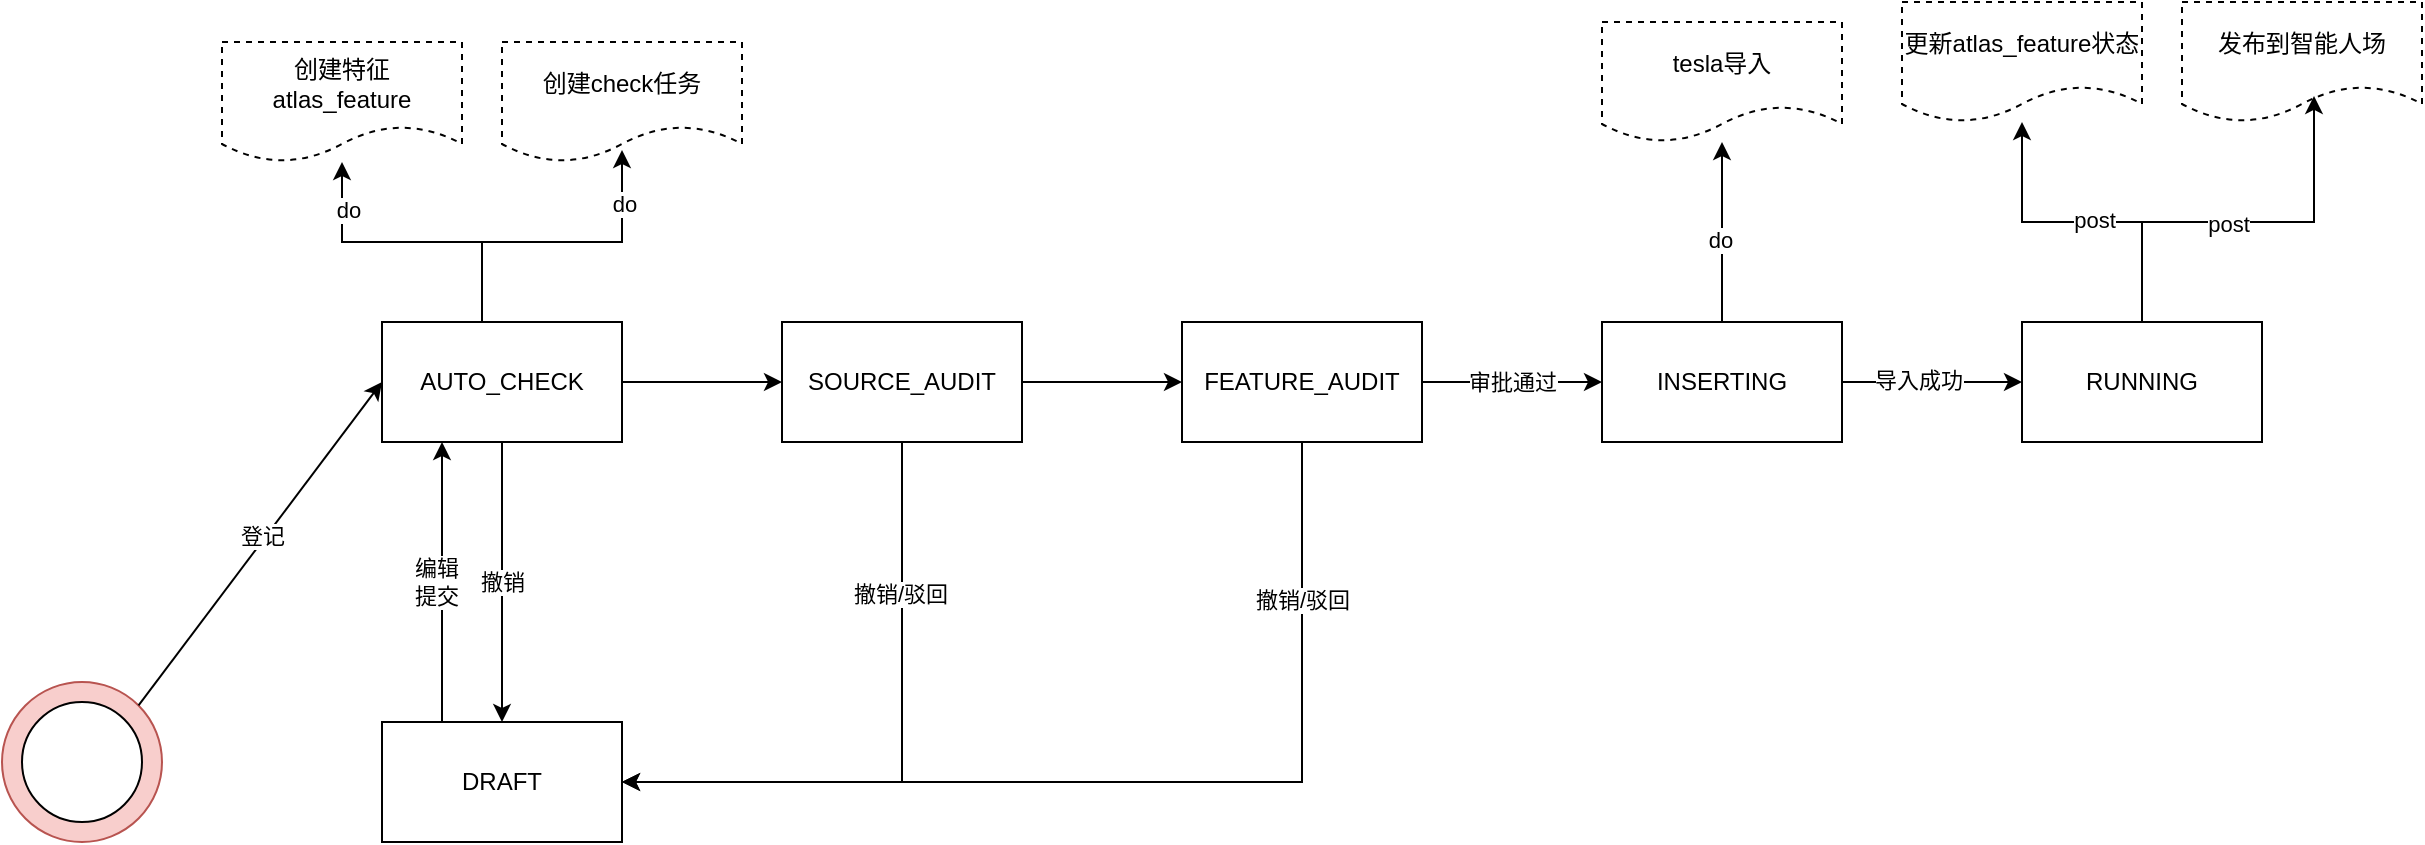 <mxfile version="14.6.0" type="github">
  <diagram id="pWVgIorgCEQsXyrbZfvu" name="Page-1">
    <mxGraphModel dx="1255" dy="2012" grid="1" gridSize="10" guides="1" tooltips="1" connect="1" arrows="1" fold="1" page="1" pageScale="1" pageWidth="827" pageHeight="1169" math="0" shadow="0">
      <root>
        <mxCell id="0" />
        <mxCell id="1" parent="0" />
        <mxCell id="c6ffai6J4IfeZ5ahLLE4-14" value="" style="edgeStyle=orthogonalEdgeStyle;rounded=0;orthogonalLoop=1;jettySize=auto;html=1;" parent="1" source="c6ffai6J4IfeZ5ahLLE4-1" target="c6ffai6J4IfeZ5ahLLE4-13" edge="1">
          <mxGeometry relative="1" as="geometry">
            <Array as="points">
              <mxPoint x="320" y="90" />
              <mxPoint x="250" y="90" />
            </Array>
          </mxGeometry>
        </mxCell>
        <mxCell id="mTs4i2KGGRuWr2ubLSMz-3" value="do" style="edgeLabel;html=1;align=center;verticalAlign=middle;resizable=0;points=[];" parent="c6ffai6J4IfeZ5ahLLE4-14" vertex="1" connectable="0">
          <mxGeometry x="0.68" y="-3" relative="1" as="geometry">
            <mxPoint as="offset" />
          </mxGeometry>
        </mxCell>
        <mxCell id="c6ffai6J4IfeZ5ahLLE4-16" value="" style="edgeStyle=orthogonalEdgeStyle;rounded=0;orthogonalLoop=1;jettySize=auto;html=1;" parent="1" source="c6ffai6J4IfeZ5ahLLE4-1" target="c6ffai6J4IfeZ5ahLLE4-15" edge="1">
          <mxGeometry relative="1" as="geometry" />
        </mxCell>
        <mxCell id="c6ffai6J4IfeZ5ahLLE4-20" value="" style="edgeStyle=orthogonalEdgeStyle;rounded=0;orthogonalLoop=1;jettySize=auto;html=1;" parent="1" source="c6ffai6J4IfeZ5ahLLE4-1" target="c6ffai6J4IfeZ5ahLLE4-19" edge="1">
          <mxGeometry relative="1" as="geometry" />
        </mxCell>
        <mxCell id="c6ffai6J4IfeZ5ahLLE4-25" value="撤销" style="edgeLabel;html=1;align=center;verticalAlign=middle;resizable=0;points=[];" parent="c6ffai6J4IfeZ5ahLLE4-20" vertex="1" connectable="0">
          <mxGeometry relative="1" as="geometry">
            <mxPoint as="offset" />
          </mxGeometry>
        </mxCell>
        <mxCell id="c6ffai6J4IfeZ5ahLLE4-1" value="AUTO_CHECK" style="rounded=0;whiteSpace=wrap;html=1;" parent="1" vertex="1">
          <mxGeometry x="270" y="130" width="120" height="60" as="geometry" />
        </mxCell>
        <mxCell id="c6ffai6J4IfeZ5ahLLE4-4" value="" style="group" parent="1" vertex="1" connectable="0">
          <mxGeometry x="80" y="310" width="80" height="80" as="geometry" />
        </mxCell>
        <mxCell id="c6ffai6J4IfeZ5ahLLE4-2" value="" style="ellipse;whiteSpace=wrap;html=1;aspect=fixed;fillColor=#f8cecc;strokeColor=#b85450;" parent="c6ffai6J4IfeZ5ahLLE4-4" vertex="1">
          <mxGeometry width="80" height="80" as="geometry" />
        </mxCell>
        <mxCell id="c6ffai6J4IfeZ5ahLLE4-3" value="" style="ellipse;whiteSpace=wrap;html=1;aspect=fixed;" parent="c6ffai6J4IfeZ5ahLLE4-4" vertex="1">
          <mxGeometry x="10" y="10" width="60" height="60" as="geometry" />
        </mxCell>
        <mxCell id="c6ffai6J4IfeZ5ahLLE4-5" value="" style="endArrow=classic;html=1;exitX=1;exitY=0;exitDx=0;exitDy=0;entryX=0;entryY=0.5;entryDx=0;entryDy=0;" parent="1" source="c6ffai6J4IfeZ5ahLLE4-2" target="c6ffai6J4IfeZ5ahLLE4-1" edge="1">
          <mxGeometry width="50" height="50" relative="1" as="geometry">
            <mxPoint x="280" y="400" as="sourcePoint" />
            <mxPoint x="330" y="350" as="targetPoint" />
          </mxGeometry>
        </mxCell>
        <mxCell id="c6ffai6J4IfeZ5ahLLE4-6" value="登记" style="edgeLabel;html=1;align=center;verticalAlign=middle;resizable=0;points=[];" parent="c6ffai6J4IfeZ5ahLLE4-5" vertex="1" connectable="0">
          <mxGeometry x="0.036" y="2" relative="1" as="geometry">
            <mxPoint as="offset" />
          </mxGeometry>
        </mxCell>
        <mxCell id="c6ffai6J4IfeZ5ahLLE4-13" value="创建特征&lt;br&gt;atlas_feature" style="shape=document;whiteSpace=wrap;html=1;boundedLbl=1;rounded=0;dashed=1;" parent="1" vertex="1">
          <mxGeometry x="190" y="-10" width="120" height="60" as="geometry" />
        </mxCell>
        <mxCell id="c6ffai6J4IfeZ5ahLLE4-18" value="" style="edgeStyle=orthogonalEdgeStyle;rounded=0;orthogonalLoop=1;jettySize=auto;html=1;" parent="1" source="c6ffai6J4IfeZ5ahLLE4-15" target="c6ffai6J4IfeZ5ahLLE4-17" edge="1">
          <mxGeometry relative="1" as="geometry" />
        </mxCell>
        <mxCell id="c6ffai6J4IfeZ5ahLLE4-22" value="" style="edgeStyle=orthogonalEdgeStyle;rounded=0;orthogonalLoop=1;jettySize=auto;html=1;entryX=1;entryY=0.5;entryDx=0;entryDy=0;" parent="1" source="c6ffai6J4IfeZ5ahLLE4-15" target="c6ffai6J4IfeZ5ahLLE4-19" edge="1">
          <mxGeometry relative="1" as="geometry">
            <mxPoint x="530" y="270" as="targetPoint" />
            <Array as="points">
              <mxPoint x="530" y="360" />
            </Array>
          </mxGeometry>
        </mxCell>
        <mxCell id="c6ffai6J4IfeZ5ahLLE4-26" value="撤销/驳回" style="edgeLabel;html=1;align=center;verticalAlign=middle;resizable=0;points=[];" parent="c6ffai6J4IfeZ5ahLLE4-22" vertex="1" connectable="0">
          <mxGeometry x="-0.51" y="-1" relative="1" as="geometry">
            <mxPoint as="offset" />
          </mxGeometry>
        </mxCell>
        <mxCell id="c6ffai6J4IfeZ5ahLLE4-15" value="SOURCE_AUDIT" style="rounded=0;whiteSpace=wrap;html=1;" parent="1" vertex="1">
          <mxGeometry x="470" y="130" width="120" height="60" as="geometry" />
        </mxCell>
        <mxCell id="c6ffai6J4IfeZ5ahLLE4-24" value="" style="edgeStyle=orthogonalEdgeStyle;rounded=0;orthogonalLoop=1;jettySize=auto;html=1;entryX=1;entryY=0.5;entryDx=0;entryDy=0;" parent="1" source="c6ffai6J4IfeZ5ahLLE4-17" target="c6ffai6J4IfeZ5ahLLE4-19" edge="1">
          <mxGeometry relative="1" as="geometry">
            <mxPoint x="730" y="270" as="targetPoint" />
            <Array as="points">
              <mxPoint x="730" y="360" />
            </Array>
          </mxGeometry>
        </mxCell>
        <mxCell id="c6ffai6J4IfeZ5ahLLE4-27" value="撤销/驳回" style="edgeLabel;html=1;align=center;verticalAlign=middle;resizable=0;points=[];" parent="c6ffai6J4IfeZ5ahLLE4-24" vertex="1" connectable="0">
          <mxGeometry x="-0.69" relative="1" as="geometry">
            <mxPoint as="offset" />
          </mxGeometry>
        </mxCell>
        <mxCell id="c6ffai6J4IfeZ5ahLLE4-31" value="" style="edgeStyle=orthogonalEdgeStyle;rounded=0;orthogonalLoop=1;jettySize=auto;html=1;" parent="1" source="c6ffai6J4IfeZ5ahLLE4-17" target="c6ffai6J4IfeZ5ahLLE4-30" edge="1">
          <mxGeometry relative="1" as="geometry" />
        </mxCell>
        <mxCell id="c6ffai6J4IfeZ5ahLLE4-34" value="审批通过" style="edgeLabel;html=1;align=center;verticalAlign=middle;resizable=0;points=[];" parent="c6ffai6J4IfeZ5ahLLE4-31" vertex="1" connectable="0">
          <mxGeometry relative="1" as="geometry">
            <mxPoint as="offset" />
          </mxGeometry>
        </mxCell>
        <mxCell id="c6ffai6J4IfeZ5ahLLE4-17" value="FEATURE_AUDIT" style="rounded=0;whiteSpace=wrap;html=1;" parent="1" vertex="1">
          <mxGeometry x="670" y="130" width="120" height="60" as="geometry" />
        </mxCell>
        <mxCell id="BjAoX8LeDENds40LJaEB-2" value="" style="edgeStyle=orthogonalEdgeStyle;rounded=0;orthogonalLoop=1;jettySize=auto;html=1;entryX=0.25;entryY=1;entryDx=0;entryDy=0;" edge="1" parent="1" source="c6ffai6J4IfeZ5ahLLE4-19" target="c6ffai6J4IfeZ5ahLLE4-1">
          <mxGeometry relative="1" as="geometry">
            <mxPoint x="190" y="360" as="targetPoint" />
            <Array as="points">
              <mxPoint x="300" y="290" />
              <mxPoint x="300" y="290" />
            </Array>
          </mxGeometry>
        </mxCell>
        <mxCell id="BjAoX8LeDENds40LJaEB-3" value="编辑&lt;br&gt;提交" style="edgeLabel;html=1;align=center;verticalAlign=middle;resizable=0;points=[];" vertex="1" connectable="0" parent="BjAoX8LeDENds40LJaEB-2">
          <mxGeometry y="3" relative="1" as="geometry">
            <mxPoint as="offset" />
          </mxGeometry>
        </mxCell>
        <mxCell id="c6ffai6J4IfeZ5ahLLE4-19" value="DRAFT" style="rounded=0;whiteSpace=wrap;html=1;" parent="1" vertex="1">
          <mxGeometry x="270" y="330" width="120" height="60" as="geometry" />
        </mxCell>
        <mxCell id="c6ffai6J4IfeZ5ahLLE4-28" value="创建check任务" style="shape=document;whiteSpace=wrap;html=1;boundedLbl=1;rounded=0;dashed=1;" parent="1" vertex="1">
          <mxGeometry x="330" y="-10" width="120" height="60" as="geometry" />
        </mxCell>
        <mxCell id="c6ffai6J4IfeZ5ahLLE4-29" value="" style="edgeStyle=orthogonalEdgeStyle;rounded=0;orthogonalLoop=1;jettySize=auto;html=1;entryX=0.5;entryY=0.9;entryDx=0;entryDy=0;entryPerimeter=0;exitX=0.5;exitY=0;exitDx=0;exitDy=0;" parent="1" source="c6ffai6J4IfeZ5ahLLE4-1" target="c6ffai6J4IfeZ5ahLLE4-28" edge="1">
          <mxGeometry relative="1" as="geometry">
            <mxPoint x="340" y="140" as="sourcePoint" />
            <mxPoint x="250" y="60" as="targetPoint" />
            <Array as="points">
              <mxPoint x="320" y="130" />
              <mxPoint x="320" y="90" />
              <mxPoint x="390" y="90" />
            </Array>
          </mxGeometry>
        </mxCell>
        <mxCell id="mTs4i2KGGRuWr2ubLSMz-4" value="do" style="edgeLabel;html=1;align=center;verticalAlign=middle;resizable=0;points=[];" parent="c6ffai6J4IfeZ5ahLLE4-29" vertex="1" connectable="0">
          <mxGeometry x="0.675" y="-1" relative="1" as="geometry">
            <mxPoint as="offset" />
          </mxGeometry>
        </mxCell>
        <mxCell id="c6ffai6J4IfeZ5ahLLE4-33" value="" style="edgeStyle=orthogonalEdgeStyle;rounded=0;orthogonalLoop=1;jettySize=auto;html=1;" parent="1" source="c6ffai6J4IfeZ5ahLLE4-30" target="c6ffai6J4IfeZ5ahLLE4-32" edge="1">
          <mxGeometry relative="1" as="geometry" />
        </mxCell>
        <mxCell id="c6ffai6J4IfeZ5ahLLE4-35" value="导入成功" style="edgeLabel;html=1;align=center;verticalAlign=middle;resizable=0;points=[];" parent="c6ffai6J4IfeZ5ahLLE4-33" vertex="1" connectable="0">
          <mxGeometry x="-0.156" y="1" relative="1" as="geometry">
            <mxPoint as="offset" />
          </mxGeometry>
        </mxCell>
        <mxCell id="c6ffai6J4IfeZ5ahLLE4-37" value="" style="edgeStyle=orthogonalEdgeStyle;rounded=0;orthogonalLoop=1;jettySize=auto;html=1;" parent="1" source="c6ffai6J4IfeZ5ahLLE4-30" target="c6ffai6J4IfeZ5ahLLE4-36" edge="1">
          <mxGeometry relative="1" as="geometry" />
        </mxCell>
        <mxCell id="mTs4i2KGGRuWr2ubLSMz-2" value="do" style="edgeLabel;html=1;align=center;verticalAlign=middle;resizable=0;points=[];" parent="c6ffai6J4IfeZ5ahLLE4-37" vertex="1" connectable="0">
          <mxGeometry x="-0.089" y="1" relative="1" as="geometry">
            <mxPoint as="offset" />
          </mxGeometry>
        </mxCell>
        <mxCell id="c6ffai6J4IfeZ5ahLLE4-30" value="INSERTING" style="rounded=0;whiteSpace=wrap;html=1;" parent="1" vertex="1">
          <mxGeometry x="880" y="130" width="120" height="60" as="geometry" />
        </mxCell>
        <mxCell id="c6ffai6J4IfeZ5ahLLE4-39" value="" style="edgeStyle=orthogonalEdgeStyle;rounded=0;orthogonalLoop=1;jettySize=auto;html=1;" parent="1" source="c6ffai6J4IfeZ5ahLLE4-32" target="yQFtyR75cNQhKtgoben6-1" edge="1">
          <mxGeometry relative="1" as="geometry" />
        </mxCell>
        <mxCell id="mTs4i2KGGRuWr2ubLSMz-1" value="post" style="edgeLabel;html=1;align=center;verticalAlign=middle;resizable=0;points=[];" parent="c6ffai6J4IfeZ5ahLLE4-39" vertex="1" connectable="0">
          <mxGeometry x="-0.067" y="-1" relative="1" as="geometry">
            <mxPoint as="offset" />
          </mxGeometry>
        </mxCell>
        <mxCell id="c6ffai6J4IfeZ5ahLLE4-32" value="RUNNING" style="rounded=0;whiteSpace=wrap;html=1;" parent="1" vertex="1">
          <mxGeometry x="1090" y="130" width="120" height="60" as="geometry" />
        </mxCell>
        <mxCell id="c6ffai6J4IfeZ5ahLLE4-36" value="tesla导入" style="shape=document;whiteSpace=wrap;html=1;boundedLbl=1;rounded=0;dashed=1;" parent="1" vertex="1">
          <mxGeometry x="880" y="-20" width="120" height="60" as="geometry" />
        </mxCell>
        <mxCell id="c6ffai6J4IfeZ5ahLLE4-38" value="发布到智能人场" style="shape=document;whiteSpace=wrap;html=1;boundedLbl=1;rounded=0;dashed=1;" parent="1" vertex="1">
          <mxGeometry x="1170" y="-30" width="120" height="60" as="geometry" />
        </mxCell>
        <mxCell id="yQFtyR75cNQhKtgoben6-1" value="更新atlas_feature状态" style="shape=document;whiteSpace=wrap;html=1;boundedLbl=1;rounded=0;dashed=1;" parent="1" vertex="1">
          <mxGeometry x="1030" y="-30" width="120" height="60" as="geometry" />
        </mxCell>
        <mxCell id="yQFtyR75cNQhKtgoben6-6" value="" style="edgeStyle=orthogonalEdgeStyle;rounded=0;orthogonalLoop=1;jettySize=auto;html=1;entryX=0.55;entryY=0.783;entryDx=0;entryDy=0;entryPerimeter=0;exitX=0.5;exitY=0;exitDx=0;exitDy=0;" parent="1" source="c6ffai6J4IfeZ5ahLLE4-32" target="c6ffai6J4IfeZ5ahLLE4-38" edge="1">
          <mxGeometry relative="1" as="geometry">
            <mxPoint x="1160" y="140" as="sourcePoint" />
            <mxPoint x="1100" y="40" as="targetPoint" />
          </mxGeometry>
        </mxCell>
        <mxCell id="yQFtyR75cNQhKtgoben6-7" value="post" style="edgeLabel;html=1;align=center;verticalAlign=middle;resizable=0;points=[];" parent="yQFtyR75cNQhKtgoben6-6" vertex="1" connectable="0">
          <mxGeometry x="-0.067" y="-1" relative="1" as="geometry">
            <mxPoint as="offset" />
          </mxGeometry>
        </mxCell>
      </root>
    </mxGraphModel>
  </diagram>
</mxfile>
